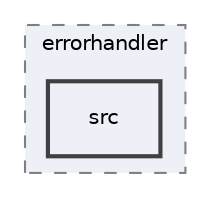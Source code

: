 digraph "src"
{
 // INTERACTIVE_SVG=YES
 // LATEX_PDF_SIZE
  edge [fontname="Helvetica",fontsize="10",labelfontname="Helvetica",labelfontsize="10"];
  node [fontname="Helvetica",fontsize="10",shape=record];
  compound=true
  subgraph clusterdir_582ef234c2298aaaef29e10a5ae7bbce {
    graph [ bgcolor="#edf0f7", pencolor="grey50", style="filled,dashed,", label="errorhandler", fontname="Helvetica", fontsize="10", URL="dir_582ef234c2298aaaef29e10a5ae7bbce.html"]
  dir_3bdf2910bce7fbabf4f6376764660974 [shape=box, label="src", style="filled,bold,", fillcolor="#edf0f7", color="grey25", URL="dir_3bdf2910bce7fbabf4f6376764660974.html"];
  }
}
